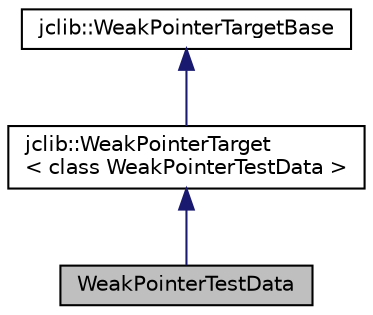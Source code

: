 digraph "WeakPointerTestData"
{
  edge [fontname="Helvetica",fontsize="10",labelfontname="Helvetica",labelfontsize="10"];
  node [fontname="Helvetica",fontsize="10",shape=record];
  Node0 [label="WeakPointerTestData",height=0.2,width=0.4,color="black", fillcolor="grey75", style="filled", fontcolor="black"];
  Node1 -> Node0 [dir="back",color="midnightblue",fontsize="10",style="solid",fontname="Helvetica"];
  Node1 [label="jclib::WeakPointerTarget\l\< class WeakPointerTestData \>",height=0.2,width=0.4,color="black", fillcolor="white", style="filled",URL="$classjclib_1_1WeakPointerTarget.html"];
  Node2 -> Node1 [dir="back",color="midnightblue",fontsize="10",style="solid",fontname="Helvetica"];
  Node2 [label="jclib::WeakPointerTargetBase",height=0.2,width=0.4,color="black", fillcolor="white", style="filled",URL="$classjclib_1_1WeakPointerTargetBase.html"];
}
